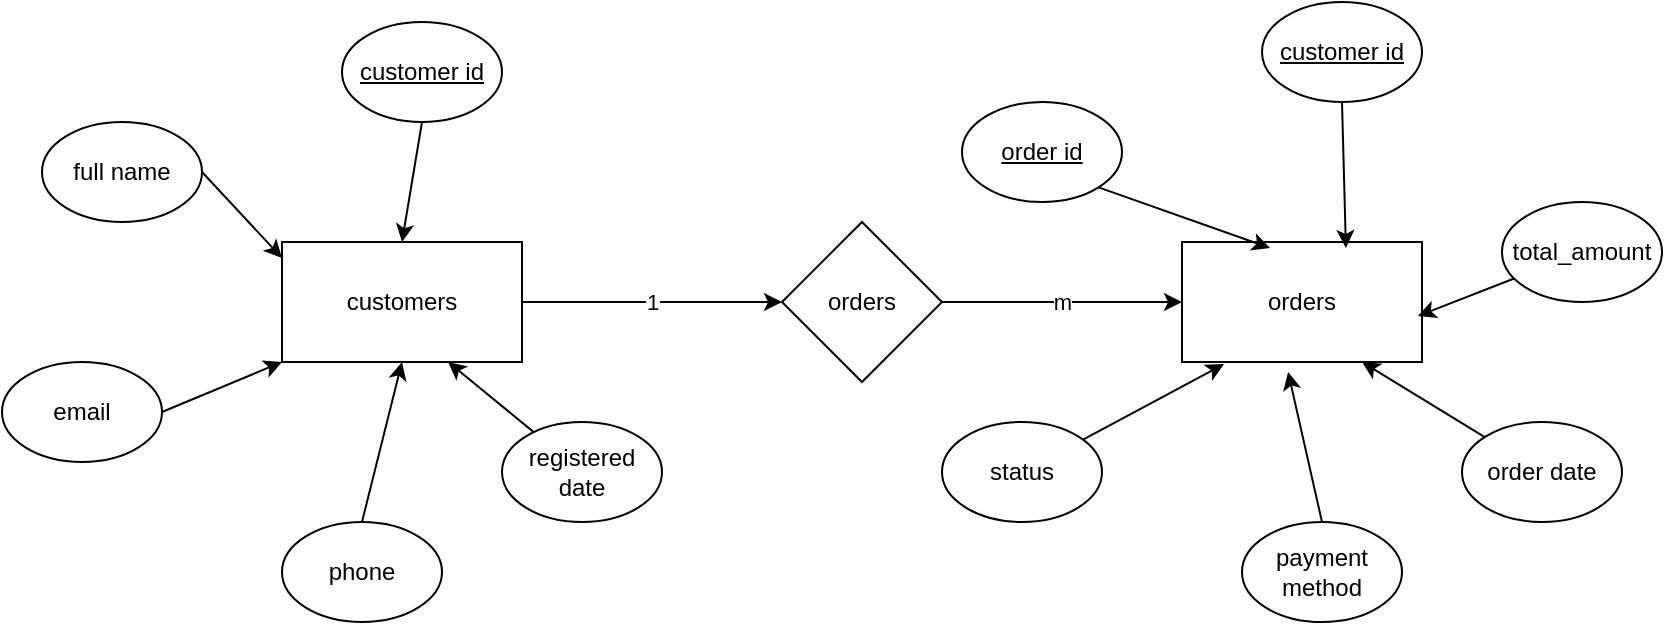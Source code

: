 <mxfile>
    <diagram id="QENFDfMr3n2n2rT-RufC" name="Page-1">
        <mxGraphModel dx="1045" dy="779" grid="1" gridSize="10" guides="1" tooltips="1" connect="1" arrows="1" fold="1" page="1" pageScale="1" pageWidth="850" pageHeight="1100" math="0" shadow="0">
            <root>
                <mxCell id="0"/>
                <mxCell id="1" parent="0"/>
                <mxCell id="23" value="1" style="edgeStyle=none;html=1;exitX=1;exitY=0.5;exitDx=0;exitDy=0;entryX=0;entryY=0.5;entryDx=0;entryDy=0;" edge="1" parent="1" source="2" target="4">
                    <mxGeometry relative="1" as="geometry"/>
                </mxCell>
                <mxCell id="2" value="customers" style="rounded=0;whiteSpace=wrap;html=1;" vertex="1" parent="1">
                    <mxGeometry x="150" y="290" width="120" height="60" as="geometry"/>
                </mxCell>
                <mxCell id="3" value="orders" style="rounded=0;whiteSpace=wrap;html=1;" vertex="1" parent="1">
                    <mxGeometry x="600" y="290" width="120" height="60" as="geometry"/>
                </mxCell>
                <mxCell id="24" value="m" style="edgeStyle=none;html=1;exitX=1;exitY=0.5;exitDx=0;exitDy=0;entryX=0;entryY=0.5;entryDx=0;entryDy=0;" edge="1" parent="1" source="4" target="3">
                    <mxGeometry relative="1" as="geometry"/>
                </mxCell>
                <mxCell id="4" value="orders" style="rhombus;whiteSpace=wrap;html=1;" vertex="1" parent="1">
                    <mxGeometry x="400" y="280" width="80" height="80" as="geometry"/>
                </mxCell>
                <mxCell id="7" value="&lt;u&gt;customer id&lt;/u&gt;" style="ellipse;whiteSpace=wrap;html=1;" vertex="1" parent="1">
                    <mxGeometry x="180" y="180" width="80" height="50" as="geometry"/>
                </mxCell>
                <mxCell id="8" value="full name" style="ellipse;whiteSpace=wrap;html=1;" vertex="1" parent="1">
                    <mxGeometry x="30" y="230" width="80" height="50" as="geometry"/>
                </mxCell>
                <mxCell id="9" value="email" style="ellipse;whiteSpace=wrap;html=1;" vertex="1" parent="1">
                    <mxGeometry x="10" y="350" width="80" height="50" as="geometry"/>
                </mxCell>
                <mxCell id="10" value="phone" style="ellipse;whiteSpace=wrap;html=1;" vertex="1" parent="1">
                    <mxGeometry x="150" y="430" width="80" height="50" as="geometry"/>
                </mxCell>
                <mxCell id="11" value="&lt;u&gt;order id&lt;/u&gt;" style="ellipse;whiteSpace=wrap;html=1;" vertex="1" parent="1">
                    <mxGeometry x="490" y="220" width="80" height="50" as="geometry"/>
                </mxCell>
                <mxCell id="12" value="&lt;u&gt;customer id&lt;/u&gt;" style="ellipse;whiteSpace=wrap;html=1;" vertex="1" parent="1">
                    <mxGeometry x="640" y="170" width="80" height="50" as="geometry"/>
                </mxCell>
                <mxCell id="13" value="payment method" style="ellipse;whiteSpace=wrap;html=1;" vertex="1" parent="1">
                    <mxGeometry x="630" y="430" width="80" height="50" as="geometry"/>
                </mxCell>
                <mxCell id="14" value="" style="endArrow=classic;html=1;exitX=0.5;exitY=1;exitDx=0;exitDy=0;entryX=0.5;entryY=0;entryDx=0;entryDy=0;" edge="1" parent="1" source="7" target="2">
                    <mxGeometry width="50" height="50" relative="1" as="geometry">
                        <mxPoint x="400" y="520" as="sourcePoint"/>
                        <mxPoint x="450" y="470" as="targetPoint"/>
                    </mxGeometry>
                </mxCell>
                <mxCell id="15" value="" style="endArrow=classic;html=1;exitX=1;exitY=0.5;exitDx=0;exitDy=0;entryX=0;entryY=0.133;entryDx=0;entryDy=0;entryPerimeter=0;" edge="1" parent="1" source="8" target="2">
                    <mxGeometry width="50" height="50" relative="1" as="geometry">
                        <mxPoint x="400" y="520" as="sourcePoint"/>
                        <mxPoint x="450" y="470" as="targetPoint"/>
                    </mxGeometry>
                </mxCell>
                <mxCell id="16" value="" style="endArrow=classic;html=1;exitX=1;exitY=0.5;exitDx=0;exitDy=0;entryX=0;entryY=1;entryDx=0;entryDy=0;" edge="1" parent="1" source="9" target="2">
                    <mxGeometry width="50" height="50" relative="1" as="geometry">
                        <mxPoint x="400" y="520" as="sourcePoint"/>
                        <mxPoint x="450" y="470" as="targetPoint"/>
                    </mxGeometry>
                </mxCell>
                <mxCell id="17" value="" style="endArrow=classic;html=1;exitX=0.5;exitY=0;exitDx=0;exitDy=0;entryX=0.5;entryY=1;entryDx=0;entryDy=0;" edge="1" parent="1" source="10" target="2">
                    <mxGeometry width="50" height="50" relative="1" as="geometry">
                        <mxPoint x="400" y="520" as="sourcePoint"/>
                        <mxPoint x="450" y="470" as="targetPoint"/>
                    </mxGeometry>
                </mxCell>
                <mxCell id="18" value="" style="endArrow=classic;html=1;exitX=0.5;exitY=0;exitDx=0;exitDy=0;entryX=0.442;entryY=1.083;entryDx=0;entryDy=0;entryPerimeter=0;" edge="1" parent="1" source="13" target="3">
                    <mxGeometry width="50" height="50" relative="1" as="geometry">
                        <mxPoint x="400" y="520" as="sourcePoint"/>
                        <mxPoint x="450" y="470" as="targetPoint"/>
                    </mxGeometry>
                </mxCell>
                <mxCell id="21" value="registered date" style="ellipse;whiteSpace=wrap;html=1;" vertex="1" parent="1">
                    <mxGeometry x="260" y="380" width="80" height="50" as="geometry"/>
                </mxCell>
                <mxCell id="22" style="edgeStyle=none;html=1;entryX=0.692;entryY=1;entryDx=0;entryDy=0;entryPerimeter=0;" edge="1" parent="1" source="21" target="2">
                    <mxGeometry relative="1" as="geometry"/>
                </mxCell>
                <mxCell id="25" value="total_amount" style="ellipse;whiteSpace=wrap;html=1;" vertex="1" parent="1">
                    <mxGeometry x="760" y="270" width="80" height="50" as="geometry"/>
                </mxCell>
                <mxCell id="28" style="edgeStyle=none;html=1;entryX=0.983;entryY=0.617;entryDx=0;entryDy=0;entryPerimeter=0;" edge="1" parent="1" source="25" target="3">
                    <mxGeometry relative="1" as="geometry"/>
                </mxCell>
                <mxCell id="30" style="edgeStyle=none;html=1;entryX=0.75;entryY=1;entryDx=0;entryDy=0;" edge="1" parent="1" source="29" target="3">
                    <mxGeometry relative="1" as="geometry"/>
                </mxCell>
                <mxCell id="29" value="order date" style="ellipse;whiteSpace=wrap;html=1;" vertex="1" parent="1">
                    <mxGeometry x="740" y="380" width="80" height="50" as="geometry"/>
                </mxCell>
                <mxCell id="31" value="status" style="ellipse;whiteSpace=wrap;html=1;" vertex="1" parent="1">
                    <mxGeometry x="480" y="380" width="80" height="50" as="geometry"/>
                </mxCell>
                <mxCell id="33" style="edgeStyle=none;html=1;entryX=0.175;entryY=1.017;entryDx=0;entryDy=0;entryPerimeter=0;" edge="1" parent="1" source="31" target="3">
                    <mxGeometry relative="1" as="geometry"/>
                </mxCell>
                <mxCell id="34" style="edgeStyle=none;html=1;exitX=1;exitY=1;exitDx=0;exitDy=0;entryX=0.367;entryY=0.05;entryDx=0;entryDy=0;entryPerimeter=0;" edge="1" parent="1" source="11" target="3">
                    <mxGeometry relative="1" as="geometry"/>
                </mxCell>
                <mxCell id="35" style="edgeStyle=none;html=1;exitX=0.5;exitY=1;exitDx=0;exitDy=0;entryX=0.683;entryY=0.05;entryDx=0;entryDy=0;entryPerimeter=0;" edge="1" parent="1" source="12" target="3">
                    <mxGeometry relative="1" as="geometry"/>
                </mxCell>
            </root>
        </mxGraphModel>
    </diagram>
</mxfile>